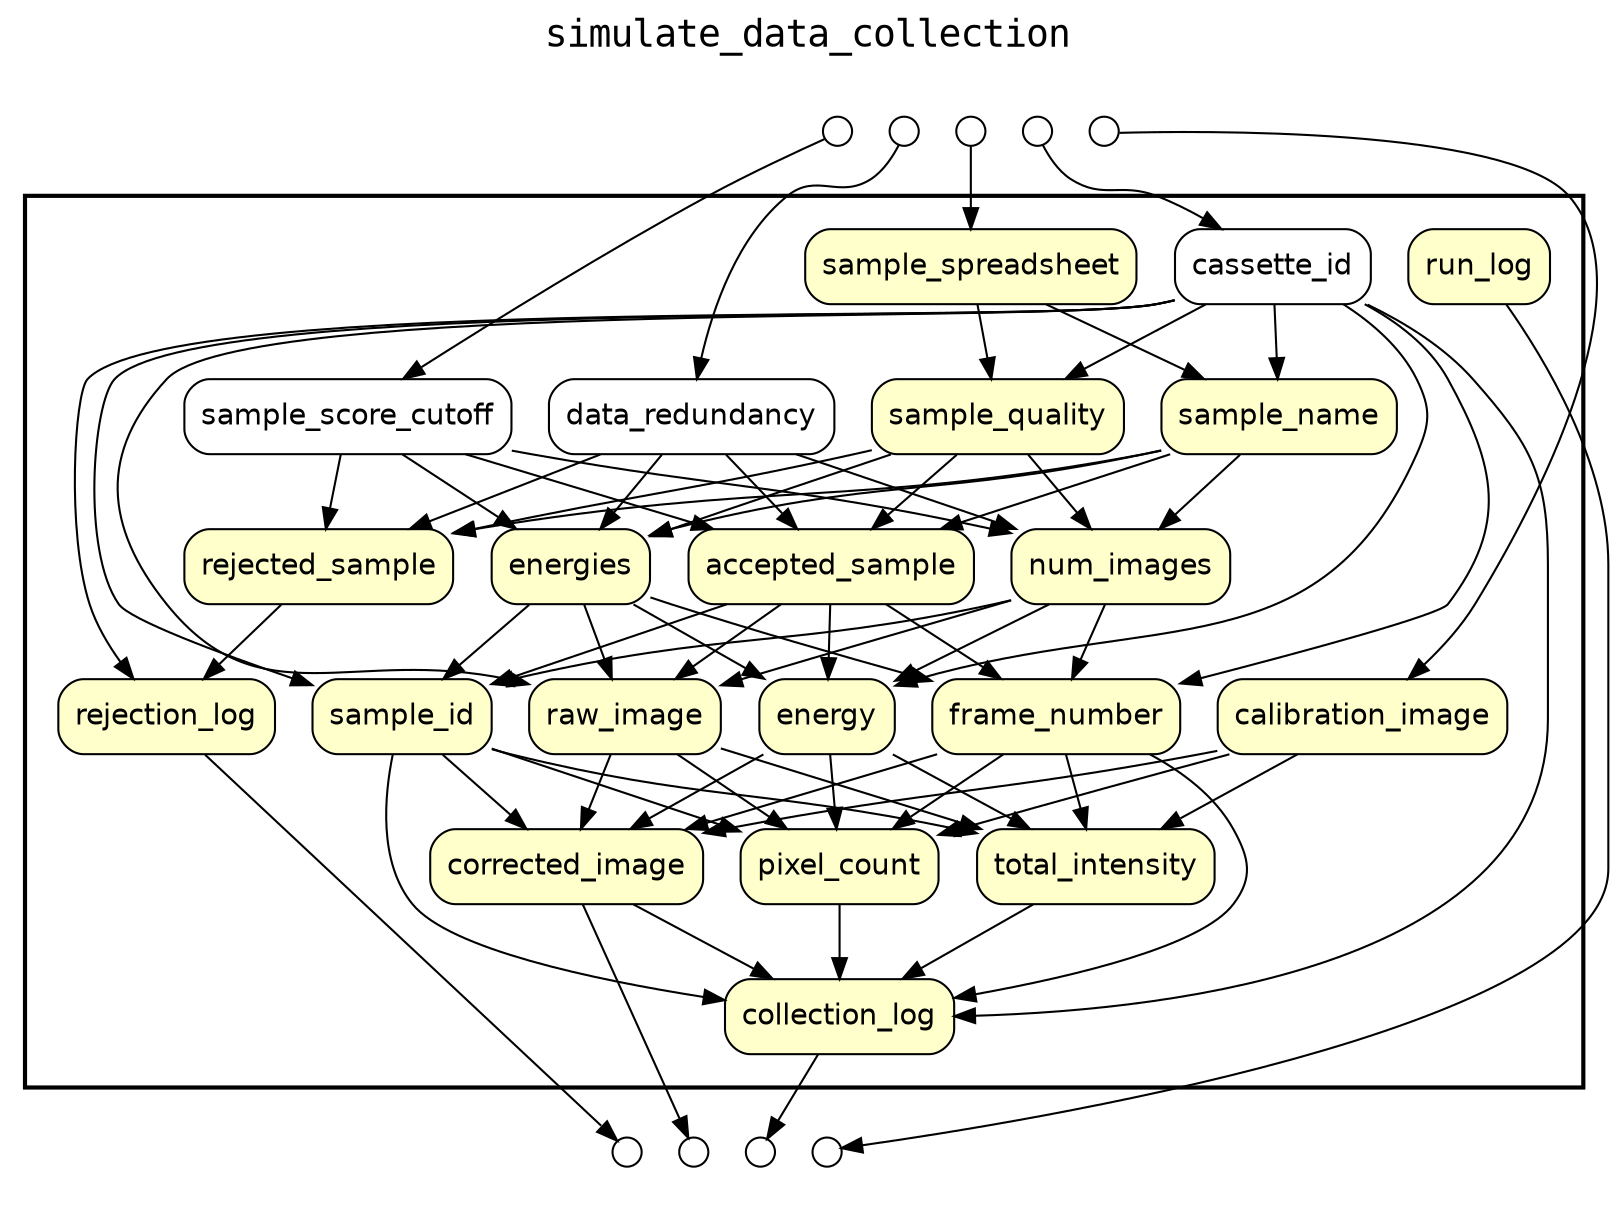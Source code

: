 
digraph yw_data_view {
rankdir=TB
fontname=Courier; fontsize=18; labelloc=t
label="simulate_data_collection"
subgraph cluster_workflow { label=""; color=black; penwidth=2
subgraph cluster_workflow_inner { label=""; color=white
node[shape=box style="rounded,filled" fillcolor="#FFFFCC" peripheries=1 fontname=Helvetica]
run_log
sample_spreadsheet
sample_name
sample_quality
accepted_sample
rejected_sample
num_images
energies
rejection_log
sample_id
energy
frame_number
raw_image
calibration_image
corrected_image
total_intensity
pixel_count
collection_log
node[shape=box style="rounded,filled" fillcolor="#FFFFFF" peripheries=1 fontname=Helvetica]
sample_score_cutoff
data_redundancy
cassette_id
}}
subgraph cluster_inflows { label=""; color=white; penwidth=2
subgraph cluster_inflows_inner { label=""; color=white
node[shape=circle fillcolor="#FFFFFF" peripheries=1 width=0.2]
sample_spreadsheet_inflow [label=""]
calibration_image_inflow [label=""]
sample_score_cutoff_inflow [label=""]
data_redundancy_inflow [label=""]
cassette_id_inflow [label=""]
}}
subgraph cluster_outflows { label=""; color=white; penwidth=2
subgraph cluster_outflows_inner { label=""; color=white
node[shape=circle fillcolor="#FFFFFF" peripheries=1 width=0.2]
rejection_log_outflow [label=""]
collection_log_outflow [label=""]
run_log_outflow [label=""]
corrected_image_outflow [label=""]
}}
cassette_id -> sample_name
sample_spreadsheet -> sample_name
cassette_id -> sample_quality
sample_spreadsheet -> sample_quality
sample_name -> accepted_sample
sample_quality -> accepted_sample
sample_score_cutoff -> accepted_sample
data_redundancy -> accepted_sample
sample_name -> rejected_sample
sample_quality -> rejected_sample
sample_score_cutoff -> rejected_sample
data_redundancy -> rejected_sample
sample_name -> num_images
sample_quality -> num_images
sample_score_cutoff -> num_images
data_redundancy -> num_images
sample_name -> energies
sample_quality -> energies
sample_score_cutoff -> energies
data_redundancy -> energies
cassette_id -> rejection_log
rejected_sample -> rejection_log
cassette_id -> sample_id
accepted_sample -> sample_id
num_images -> sample_id
energies -> sample_id
cassette_id -> energy
accepted_sample -> energy
num_images -> energy
energies -> energy
cassette_id -> frame_number
accepted_sample -> frame_number
num_images -> frame_number
energies -> frame_number
cassette_id -> raw_image
accepted_sample -> raw_image
num_images -> raw_image
energies -> raw_image
sample_id -> corrected_image
energy -> corrected_image
frame_number -> corrected_image
raw_image -> corrected_image
calibration_image -> corrected_image
sample_id -> total_intensity
energy -> total_intensity
frame_number -> total_intensity
raw_image -> total_intensity
calibration_image -> total_intensity
sample_id -> pixel_count
energy -> pixel_count
frame_number -> pixel_count
raw_image -> pixel_count
calibration_image -> pixel_count
cassette_id -> collection_log
sample_id -> collection_log
frame_number -> collection_log
corrected_image -> collection_log
total_intensity -> collection_log
pixel_count -> collection_log
sample_spreadsheet_inflow -> sample_spreadsheet
calibration_image_inflow -> calibration_image
sample_score_cutoff_inflow -> sample_score_cutoff
data_redundancy_inflow -> data_redundancy
cassette_id_inflow -> cassette_id
rejection_log -> rejection_log_outflow
collection_log -> collection_log_outflow
run_log -> run_log_outflow
corrected_image -> corrected_image_outflow
}

